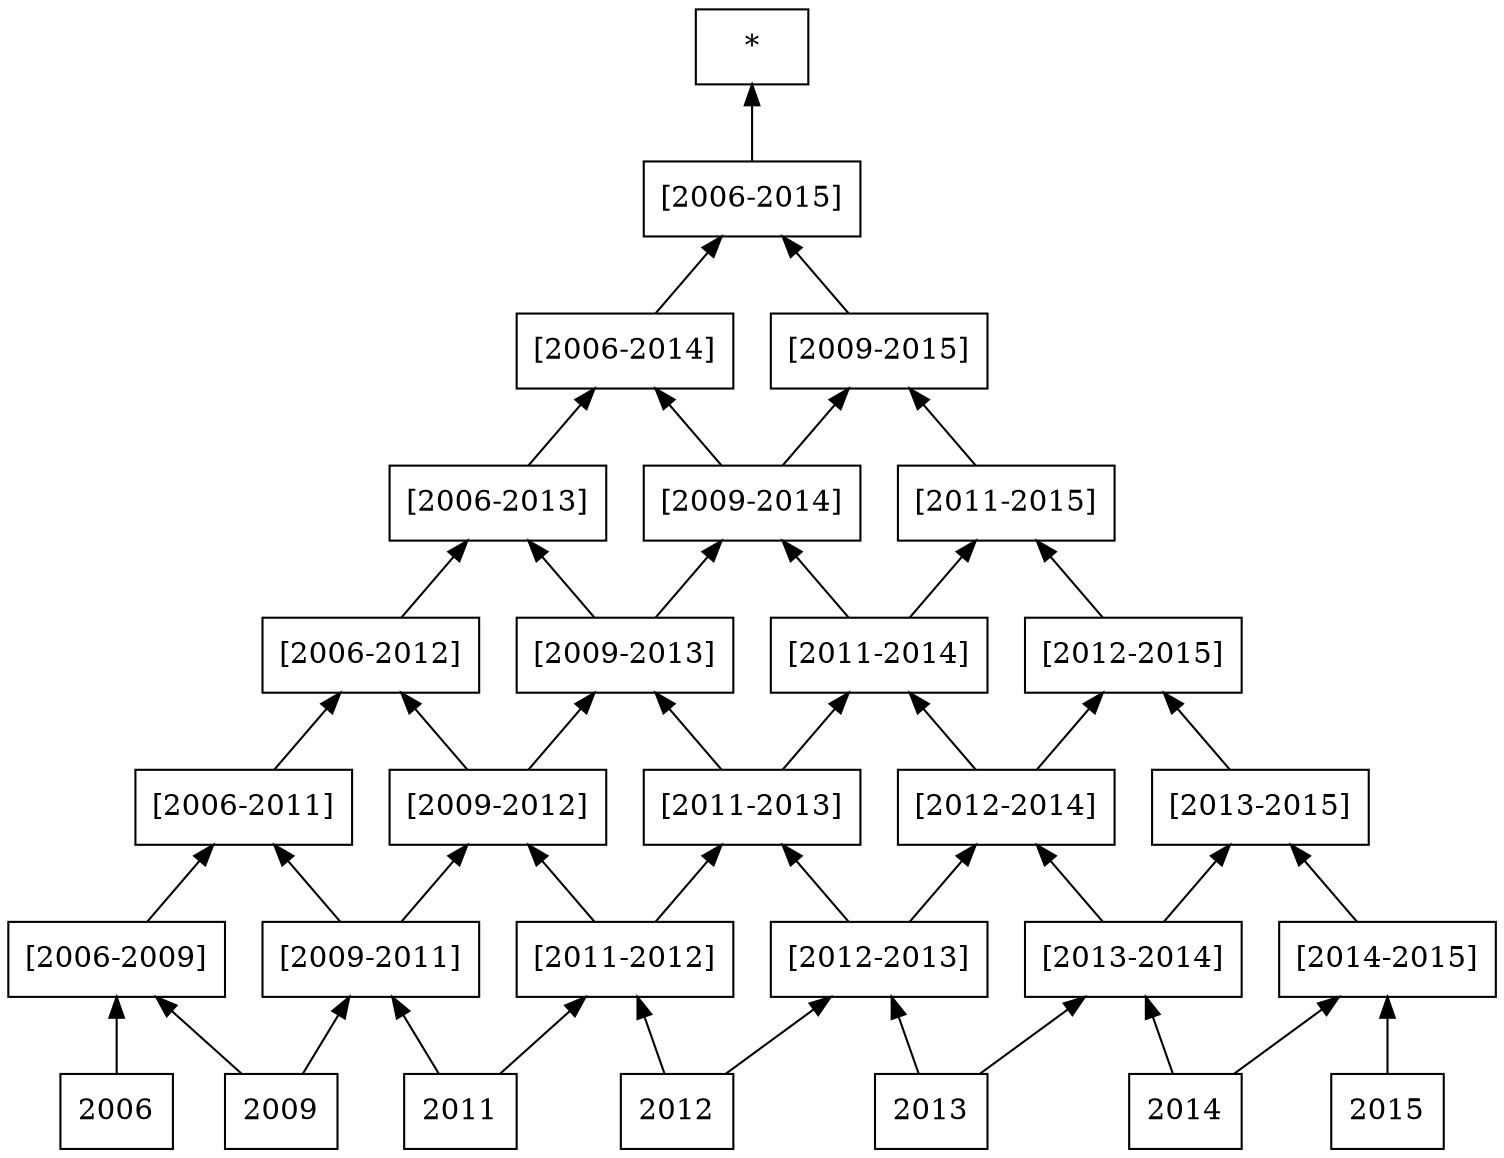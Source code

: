 digraph G { 
 rankdir=BT; 
 subgraph ba { 
1 [shape=record,label="{2006}"]; 
2 [shape=record,label="{2009}"]; 
3 [shape=record,label="{2011}"]; 
4 [shape=record,label="{2012}"]; 
5 [shape=record,label="{2013}"]; 
6 [shape=record,label="{2014}"]; 
7 [shape=record,label="{2015}"]; 
8 [shape=record,label="{[2006-2009]}"];
9 [shape=record,label="{[2009-2011]}"];
10 [shape=record,label="{[2011-2012]}"];
11 [shape=record,label="{[2012-2013]}"];
12 [shape=record,label="{[2013-2014]}"];
13 [shape=record,label="{[2014-2015]}"];
1 -> 8
2 -> 8
2 -> 9
3 -> 9
3 -> 10
4 -> 10
4 -> 11
5 -> 11
5 -> 12
6 -> 12
6 -> 13
7 -> 13
14 [shape=record,label="{[2006-2011]}"];
15 [shape=record,label="{[2009-2012]}"];
16 [shape=record,label="{[2011-2013]}"];
17 [shape=record,label="{[2012-2014]}"];
18 [shape=record,label="{[2013-2015]}"];
8 -> 14
9 -> 14
9 -> 15
10 -> 15
10 -> 16
11 -> 16
11 -> 17
12 -> 17
12 -> 18
13 -> 18
19 [shape=record,label="{[2006-2012]}"];
20 [shape=record,label="{[2009-2013]}"];
21 [shape=record,label="{[2011-2014]}"];
22 [shape=record,label="{[2012-2015]}"];
14 -> 19
15 -> 19
15 -> 20
16 -> 20
16 -> 21
17 -> 21
17 -> 22
18 -> 22
23 [shape=record,label="{[2006-2013]}"];
24 [shape=record,label="{[2009-2014]}"];
25 [shape=record,label="{[2011-2015]}"];
19 -> 23
20 -> 23
20 -> 24
21 -> 24
21 -> 25
22 -> 25
26 [shape=record,label="{[2006-2014]}"];
27 [shape=record,label="{[2009-2015]}"];
23 -> 26
24 -> 26
24 -> 27
25 -> 27
28 [shape=record,label="{[2006-2015]}"];
26 -> 28
27 -> 28
29 [shape=record,label="{*}"];
28 -> 29}}